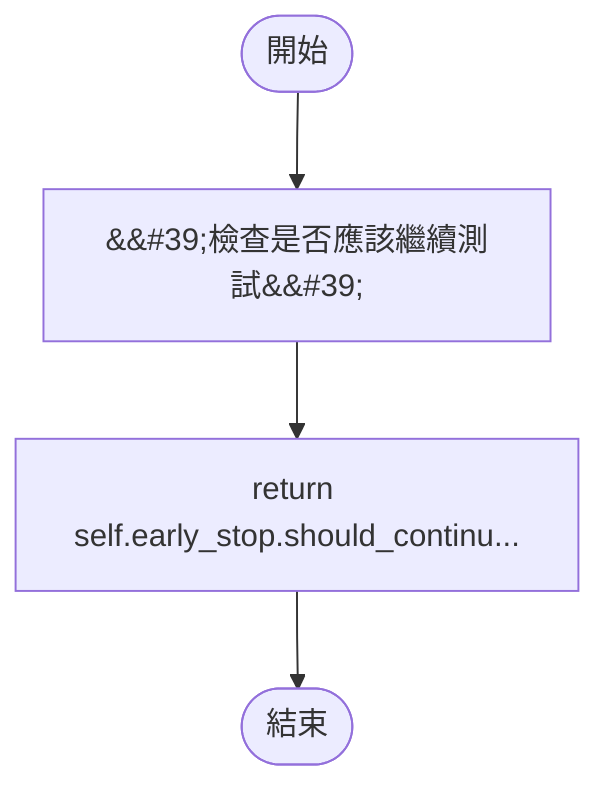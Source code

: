 flowchart TB
    n1([開始])
    n2([結束])
    n3[&amp;&#35;39;檢查是否應該繼續測試&amp;&#35;39;]
    n4[return self.early_stop.should_continu...]
    n1 --> n3
    n3 --> n4
    n4 --> n2